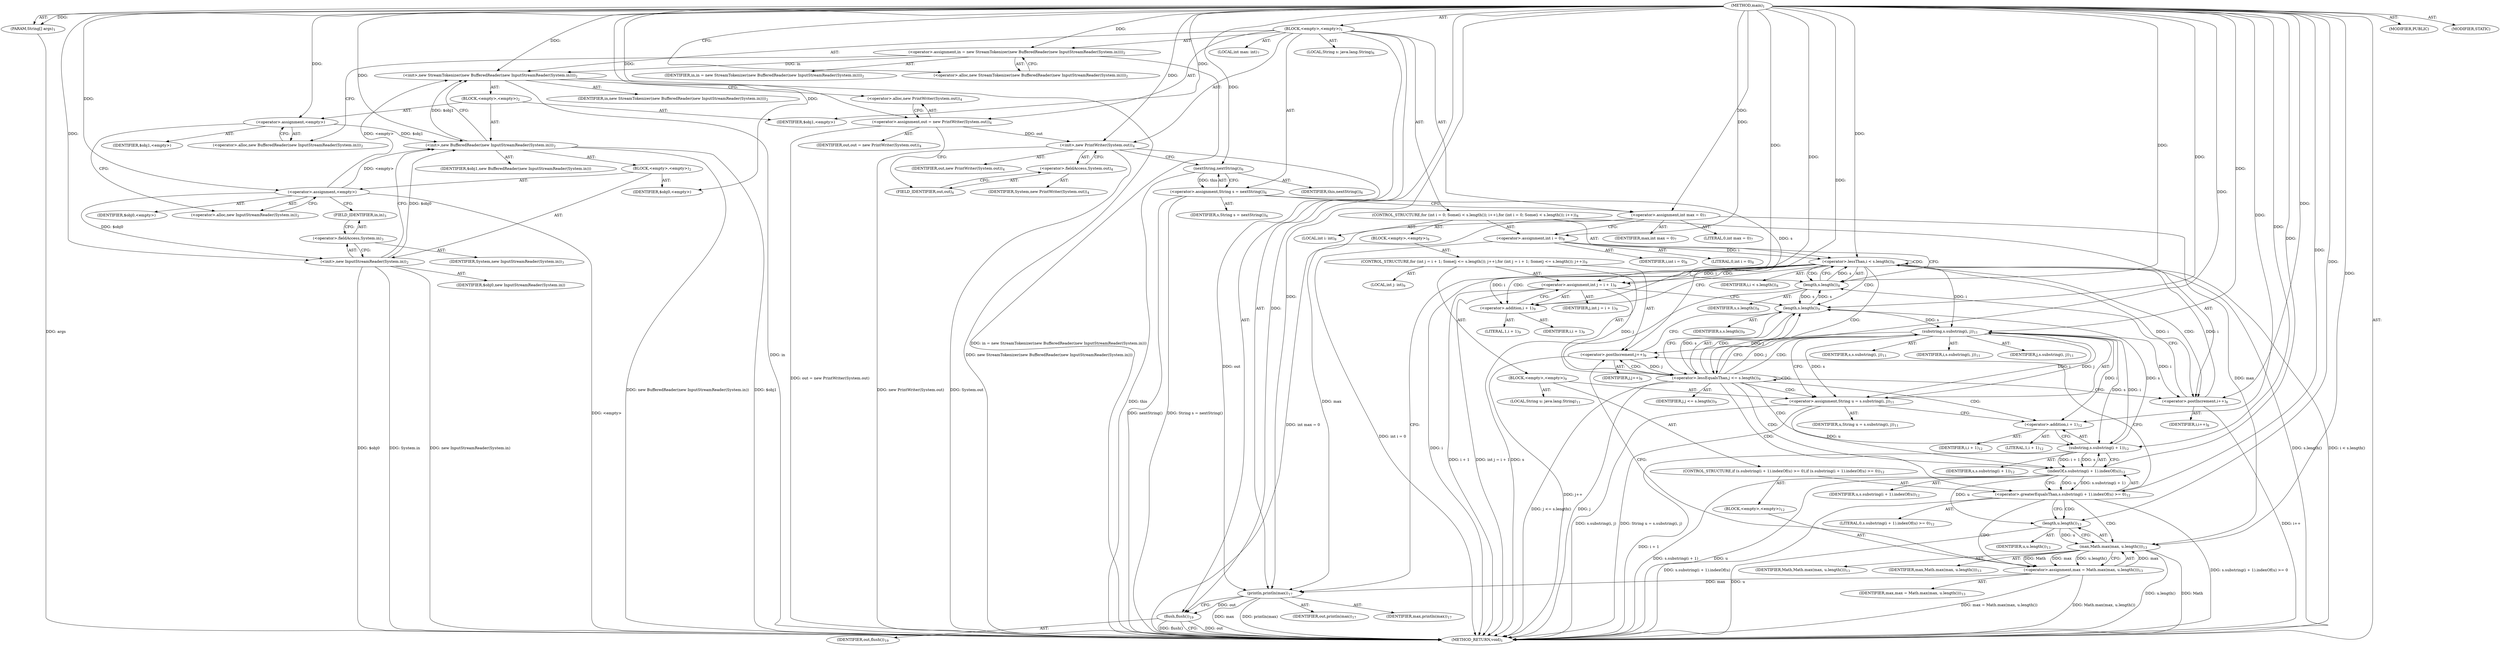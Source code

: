 digraph "main" {  
"17" [label = <(METHOD,main)<SUB>1</SUB>> ]
"18" [label = <(PARAM,String[] args)<SUB>1</SUB>> ]
"19" [label = <(BLOCK,&lt;empty&gt;,&lt;empty&gt;)<SUB>1</SUB>> ]
"20" [label = <(&lt;operator&gt;.assignment,in = new StreamTokenizer(new BufferedReader(new InputStreamReader(System.in))))<SUB>2</SUB>> ]
"21" [label = <(IDENTIFIER,in,in = new StreamTokenizer(new BufferedReader(new InputStreamReader(System.in))))<SUB>2</SUB>> ]
"22" [label = <(&lt;operator&gt;.alloc,new StreamTokenizer(new BufferedReader(new InputStreamReader(System.in))))<SUB>2</SUB>> ]
"23" [label = <(&lt;init&gt;,new StreamTokenizer(new BufferedReader(new InputStreamReader(System.in))))<SUB>2</SUB>> ]
"24" [label = <(IDENTIFIER,in,new StreamTokenizer(new BufferedReader(new InputStreamReader(System.in))))<SUB>2</SUB>> ]
"25" [label = <(BLOCK,&lt;empty&gt;,&lt;empty&gt;)<SUB>2</SUB>> ]
"26" [label = <(&lt;operator&gt;.assignment,&lt;empty&gt;)> ]
"27" [label = <(IDENTIFIER,$obj1,&lt;empty&gt;)> ]
"28" [label = <(&lt;operator&gt;.alloc,new BufferedReader(new InputStreamReader(System.in)))<SUB>2</SUB>> ]
"29" [label = <(&lt;init&gt;,new BufferedReader(new InputStreamReader(System.in)))<SUB>2</SUB>> ]
"30" [label = <(IDENTIFIER,$obj1,new BufferedReader(new InputStreamReader(System.in)))> ]
"31" [label = <(BLOCK,&lt;empty&gt;,&lt;empty&gt;)<SUB>2</SUB>> ]
"32" [label = <(&lt;operator&gt;.assignment,&lt;empty&gt;)> ]
"33" [label = <(IDENTIFIER,$obj0,&lt;empty&gt;)> ]
"34" [label = <(&lt;operator&gt;.alloc,new InputStreamReader(System.in))<SUB>2</SUB>> ]
"35" [label = <(&lt;init&gt;,new InputStreamReader(System.in))<SUB>2</SUB>> ]
"36" [label = <(IDENTIFIER,$obj0,new InputStreamReader(System.in))> ]
"37" [label = <(&lt;operator&gt;.fieldAccess,System.in)<SUB>3</SUB>> ]
"38" [label = <(IDENTIFIER,System,new InputStreamReader(System.in))<SUB>3</SUB>> ]
"39" [label = <(FIELD_IDENTIFIER,in,in)<SUB>3</SUB>> ]
"40" [label = <(IDENTIFIER,$obj0,&lt;empty&gt;)> ]
"41" [label = <(IDENTIFIER,$obj1,&lt;empty&gt;)> ]
"42" [label = <(&lt;operator&gt;.assignment,out = new PrintWriter(System.out))<SUB>4</SUB>> ]
"43" [label = <(IDENTIFIER,out,out = new PrintWriter(System.out))<SUB>4</SUB>> ]
"44" [label = <(&lt;operator&gt;.alloc,new PrintWriter(System.out))<SUB>4</SUB>> ]
"45" [label = <(&lt;init&gt;,new PrintWriter(System.out))<SUB>4</SUB>> ]
"46" [label = <(IDENTIFIER,out,new PrintWriter(System.out))<SUB>4</SUB>> ]
"47" [label = <(&lt;operator&gt;.fieldAccess,System.out)<SUB>4</SUB>> ]
"48" [label = <(IDENTIFIER,System,new PrintWriter(System.out))<SUB>4</SUB>> ]
"49" [label = <(FIELD_IDENTIFIER,out,out)<SUB>4</SUB>> ]
"50" [label = <(LOCAL,String s: java.lang.String)<SUB>6</SUB>> ]
"51" [label = <(&lt;operator&gt;.assignment,String s = nextString())<SUB>6</SUB>> ]
"52" [label = <(IDENTIFIER,s,String s = nextString())<SUB>6</SUB>> ]
"53" [label = <(nextString,nextString())<SUB>6</SUB>> ]
"54" [label = <(IDENTIFIER,this,nextString())<SUB>6</SUB>> ]
"55" [label = <(LOCAL,int max: int)<SUB>7</SUB>> ]
"56" [label = <(&lt;operator&gt;.assignment,int max = 0)<SUB>7</SUB>> ]
"57" [label = <(IDENTIFIER,max,int max = 0)<SUB>7</SUB>> ]
"58" [label = <(LITERAL,0,int max = 0)<SUB>7</SUB>> ]
"59" [label = <(CONTROL_STRUCTURE,for (int i = 0; Some(i &lt; s.length()); i++),for (int i = 0; Some(i &lt; s.length()); i++))<SUB>8</SUB>> ]
"60" [label = <(LOCAL,int i: int)<SUB>8</SUB>> ]
"61" [label = <(&lt;operator&gt;.assignment,int i = 0)<SUB>8</SUB>> ]
"62" [label = <(IDENTIFIER,i,int i = 0)<SUB>8</SUB>> ]
"63" [label = <(LITERAL,0,int i = 0)<SUB>8</SUB>> ]
"64" [label = <(&lt;operator&gt;.lessThan,i &lt; s.length())<SUB>8</SUB>> ]
"65" [label = <(IDENTIFIER,i,i &lt; s.length())<SUB>8</SUB>> ]
"66" [label = <(length,s.length())<SUB>8</SUB>> ]
"67" [label = <(IDENTIFIER,s,s.length())<SUB>8</SUB>> ]
"68" [label = <(&lt;operator&gt;.postIncrement,i++)<SUB>8</SUB>> ]
"69" [label = <(IDENTIFIER,i,i++)<SUB>8</SUB>> ]
"70" [label = <(BLOCK,&lt;empty&gt;,&lt;empty&gt;)<SUB>8</SUB>> ]
"71" [label = <(CONTROL_STRUCTURE,for (int j = i + 1; Some(j &lt;= s.length()); j++),for (int j = i + 1; Some(j &lt;= s.length()); j++))<SUB>9</SUB>> ]
"72" [label = <(LOCAL,int j: int)<SUB>9</SUB>> ]
"73" [label = <(&lt;operator&gt;.assignment,int j = i + 1)<SUB>9</SUB>> ]
"74" [label = <(IDENTIFIER,j,int j = i + 1)<SUB>9</SUB>> ]
"75" [label = <(&lt;operator&gt;.addition,i + 1)<SUB>9</SUB>> ]
"76" [label = <(IDENTIFIER,i,i + 1)<SUB>9</SUB>> ]
"77" [label = <(LITERAL,1,i + 1)<SUB>9</SUB>> ]
"78" [label = <(&lt;operator&gt;.lessEqualsThan,j &lt;= s.length())<SUB>9</SUB>> ]
"79" [label = <(IDENTIFIER,j,j &lt;= s.length())<SUB>9</SUB>> ]
"80" [label = <(length,s.length())<SUB>9</SUB>> ]
"81" [label = <(IDENTIFIER,s,s.length())<SUB>9</SUB>> ]
"82" [label = <(&lt;operator&gt;.postIncrement,j++)<SUB>9</SUB>> ]
"83" [label = <(IDENTIFIER,j,j++)<SUB>9</SUB>> ]
"84" [label = <(BLOCK,&lt;empty&gt;,&lt;empty&gt;)<SUB>9</SUB>> ]
"85" [label = <(LOCAL,String u: java.lang.String)<SUB>11</SUB>> ]
"86" [label = <(&lt;operator&gt;.assignment,String u = s.substring(i, j))<SUB>11</SUB>> ]
"87" [label = <(IDENTIFIER,u,String u = s.substring(i, j))<SUB>11</SUB>> ]
"88" [label = <(substring,s.substring(i, j))<SUB>11</SUB>> ]
"89" [label = <(IDENTIFIER,s,s.substring(i, j))<SUB>11</SUB>> ]
"90" [label = <(IDENTIFIER,i,s.substring(i, j))<SUB>11</SUB>> ]
"91" [label = <(IDENTIFIER,j,s.substring(i, j))<SUB>11</SUB>> ]
"92" [label = <(CONTROL_STRUCTURE,if (s.substring(i + 1).indexOf(u) &gt;= 0),if (s.substring(i + 1).indexOf(u) &gt;= 0))<SUB>12</SUB>> ]
"93" [label = <(&lt;operator&gt;.greaterEqualsThan,s.substring(i + 1).indexOf(u) &gt;= 0)<SUB>12</SUB>> ]
"94" [label = <(indexOf,s.substring(i + 1).indexOf(u))<SUB>12</SUB>> ]
"95" [label = <(substring,s.substring(i + 1))<SUB>12</SUB>> ]
"96" [label = <(IDENTIFIER,s,s.substring(i + 1))<SUB>12</SUB>> ]
"97" [label = <(&lt;operator&gt;.addition,i + 1)<SUB>12</SUB>> ]
"98" [label = <(IDENTIFIER,i,i + 1)<SUB>12</SUB>> ]
"99" [label = <(LITERAL,1,i + 1)<SUB>12</SUB>> ]
"100" [label = <(IDENTIFIER,u,s.substring(i + 1).indexOf(u))<SUB>12</SUB>> ]
"101" [label = <(LITERAL,0,s.substring(i + 1).indexOf(u) &gt;= 0)<SUB>12</SUB>> ]
"102" [label = <(BLOCK,&lt;empty&gt;,&lt;empty&gt;)<SUB>12</SUB>> ]
"103" [label = <(&lt;operator&gt;.assignment,max = Math.max(max, u.length()))<SUB>13</SUB>> ]
"104" [label = <(IDENTIFIER,max,max = Math.max(max, u.length()))<SUB>13</SUB>> ]
"105" [label = <(max,Math.max(max, u.length()))<SUB>13</SUB>> ]
"106" [label = <(IDENTIFIER,Math,Math.max(max, u.length()))<SUB>13</SUB>> ]
"107" [label = <(IDENTIFIER,max,Math.max(max, u.length()))<SUB>13</SUB>> ]
"108" [label = <(length,u.length())<SUB>13</SUB>> ]
"109" [label = <(IDENTIFIER,u,u.length())<SUB>13</SUB>> ]
"110" [label = <(println,println(max))<SUB>17</SUB>> ]
"111" [label = <(IDENTIFIER,out,println(max))<SUB>17</SUB>> ]
"112" [label = <(IDENTIFIER,max,println(max))<SUB>17</SUB>> ]
"113" [label = <(flush,flush())<SUB>19</SUB>> ]
"114" [label = <(IDENTIFIER,out,flush())<SUB>19</SUB>> ]
"115" [label = <(MODIFIER,PUBLIC)> ]
"116" [label = <(MODIFIER,STATIC)> ]
"117" [label = <(METHOD_RETURN,void)<SUB>1</SUB>> ]
  "17" -> "18"  [ label = "AST: "] 
  "17" -> "19"  [ label = "AST: "] 
  "17" -> "115"  [ label = "AST: "] 
  "17" -> "116"  [ label = "AST: "] 
  "17" -> "117"  [ label = "AST: "] 
  "19" -> "20"  [ label = "AST: "] 
  "19" -> "23"  [ label = "AST: "] 
  "19" -> "42"  [ label = "AST: "] 
  "19" -> "45"  [ label = "AST: "] 
  "19" -> "50"  [ label = "AST: "] 
  "19" -> "51"  [ label = "AST: "] 
  "19" -> "55"  [ label = "AST: "] 
  "19" -> "56"  [ label = "AST: "] 
  "19" -> "59"  [ label = "AST: "] 
  "19" -> "110"  [ label = "AST: "] 
  "19" -> "113"  [ label = "AST: "] 
  "20" -> "21"  [ label = "AST: "] 
  "20" -> "22"  [ label = "AST: "] 
  "23" -> "24"  [ label = "AST: "] 
  "23" -> "25"  [ label = "AST: "] 
  "25" -> "26"  [ label = "AST: "] 
  "25" -> "29"  [ label = "AST: "] 
  "25" -> "41"  [ label = "AST: "] 
  "26" -> "27"  [ label = "AST: "] 
  "26" -> "28"  [ label = "AST: "] 
  "29" -> "30"  [ label = "AST: "] 
  "29" -> "31"  [ label = "AST: "] 
  "31" -> "32"  [ label = "AST: "] 
  "31" -> "35"  [ label = "AST: "] 
  "31" -> "40"  [ label = "AST: "] 
  "32" -> "33"  [ label = "AST: "] 
  "32" -> "34"  [ label = "AST: "] 
  "35" -> "36"  [ label = "AST: "] 
  "35" -> "37"  [ label = "AST: "] 
  "37" -> "38"  [ label = "AST: "] 
  "37" -> "39"  [ label = "AST: "] 
  "42" -> "43"  [ label = "AST: "] 
  "42" -> "44"  [ label = "AST: "] 
  "45" -> "46"  [ label = "AST: "] 
  "45" -> "47"  [ label = "AST: "] 
  "47" -> "48"  [ label = "AST: "] 
  "47" -> "49"  [ label = "AST: "] 
  "51" -> "52"  [ label = "AST: "] 
  "51" -> "53"  [ label = "AST: "] 
  "53" -> "54"  [ label = "AST: "] 
  "56" -> "57"  [ label = "AST: "] 
  "56" -> "58"  [ label = "AST: "] 
  "59" -> "60"  [ label = "AST: "] 
  "59" -> "61"  [ label = "AST: "] 
  "59" -> "64"  [ label = "AST: "] 
  "59" -> "68"  [ label = "AST: "] 
  "59" -> "70"  [ label = "AST: "] 
  "61" -> "62"  [ label = "AST: "] 
  "61" -> "63"  [ label = "AST: "] 
  "64" -> "65"  [ label = "AST: "] 
  "64" -> "66"  [ label = "AST: "] 
  "66" -> "67"  [ label = "AST: "] 
  "68" -> "69"  [ label = "AST: "] 
  "70" -> "71"  [ label = "AST: "] 
  "71" -> "72"  [ label = "AST: "] 
  "71" -> "73"  [ label = "AST: "] 
  "71" -> "78"  [ label = "AST: "] 
  "71" -> "82"  [ label = "AST: "] 
  "71" -> "84"  [ label = "AST: "] 
  "73" -> "74"  [ label = "AST: "] 
  "73" -> "75"  [ label = "AST: "] 
  "75" -> "76"  [ label = "AST: "] 
  "75" -> "77"  [ label = "AST: "] 
  "78" -> "79"  [ label = "AST: "] 
  "78" -> "80"  [ label = "AST: "] 
  "80" -> "81"  [ label = "AST: "] 
  "82" -> "83"  [ label = "AST: "] 
  "84" -> "85"  [ label = "AST: "] 
  "84" -> "86"  [ label = "AST: "] 
  "84" -> "92"  [ label = "AST: "] 
  "86" -> "87"  [ label = "AST: "] 
  "86" -> "88"  [ label = "AST: "] 
  "88" -> "89"  [ label = "AST: "] 
  "88" -> "90"  [ label = "AST: "] 
  "88" -> "91"  [ label = "AST: "] 
  "92" -> "93"  [ label = "AST: "] 
  "92" -> "102"  [ label = "AST: "] 
  "93" -> "94"  [ label = "AST: "] 
  "93" -> "101"  [ label = "AST: "] 
  "94" -> "95"  [ label = "AST: "] 
  "94" -> "100"  [ label = "AST: "] 
  "95" -> "96"  [ label = "AST: "] 
  "95" -> "97"  [ label = "AST: "] 
  "97" -> "98"  [ label = "AST: "] 
  "97" -> "99"  [ label = "AST: "] 
  "102" -> "103"  [ label = "AST: "] 
  "103" -> "104"  [ label = "AST: "] 
  "103" -> "105"  [ label = "AST: "] 
  "105" -> "106"  [ label = "AST: "] 
  "105" -> "107"  [ label = "AST: "] 
  "105" -> "108"  [ label = "AST: "] 
  "108" -> "109"  [ label = "AST: "] 
  "110" -> "111"  [ label = "AST: "] 
  "110" -> "112"  [ label = "AST: "] 
  "113" -> "114"  [ label = "AST: "] 
  "20" -> "28"  [ label = "CFG: "] 
  "23" -> "44"  [ label = "CFG: "] 
  "42" -> "49"  [ label = "CFG: "] 
  "45" -> "53"  [ label = "CFG: "] 
  "51" -> "56"  [ label = "CFG: "] 
  "56" -> "61"  [ label = "CFG: "] 
  "110" -> "113"  [ label = "CFG: "] 
  "113" -> "117"  [ label = "CFG: "] 
  "22" -> "20"  [ label = "CFG: "] 
  "44" -> "42"  [ label = "CFG: "] 
  "47" -> "45"  [ label = "CFG: "] 
  "53" -> "51"  [ label = "CFG: "] 
  "61" -> "66"  [ label = "CFG: "] 
  "64" -> "75"  [ label = "CFG: "] 
  "64" -> "110"  [ label = "CFG: "] 
  "68" -> "66"  [ label = "CFG: "] 
  "26" -> "34"  [ label = "CFG: "] 
  "29" -> "23"  [ label = "CFG: "] 
  "49" -> "47"  [ label = "CFG: "] 
  "66" -> "64"  [ label = "CFG: "] 
  "28" -> "26"  [ label = "CFG: "] 
  "73" -> "80"  [ label = "CFG: "] 
  "78" -> "88"  [ label = "CFG: "] 
  "78" -> "68"  [ label = "CFG: "] 
  "82" -> "80"  [ label = "CFG: "] 
  "32" -> "39"  [ label = "CFG: "] 
  "35" -> "29"  [ label = "CFG: "] 
  "75" -> "73"  [ label = "CFG: "] 
  "80" -> "78"  [ label = "CFG: "] 
  "86" -> "97"  [ label = "CFG: "] 
  "34" -> "32"  [ label = "CFG: "] 
  "37" -> "35"  [ label = "CFG: "] 
  "88" -> "86"  [ label = "CFG: "] 
  "93" -> "108"  [ label = "CFG: "] 
  "93" -> "82"  [ label = "CFG: "] 
  "39" -> "37"  [ label = "CFG: "] 
  "94" -> "93"  [ label = "CFG: "] 
  "103" -> "82"  [ label = "CFG: "] 
  "95" -> "94"  [ label = "CFG: "] 
  "105" -> "103"  [ label = "CFG: "] 
  "97" -> "95"  [ label = "CFG: "] 
  "108" -> "105"  [ label = "CFG: "] 
  "17" -> "22"  [ label = "CFG: "] 
  "18" -> "117"  [ label = "DDG: args"] 
  "20" -> "117"  [ label = "DDG: in = new StreamTokenizer(new BufferedReader(new InputStreamReader(System.in)))"] 
  "23" -> "117"  [ label = "DDG: in"] 
  "29" -> "117"  [ label = "DDG: $obj1"] 
  "32" -> "117"  [ label = "DDG: &lt;empty&gt;"] 
  "35" -> "117"  [ label = "DDG: $obj0"] 
  "35" -> "117"  [ label = "DDG: System.in"] 
  "35" -> "117"  [ label = "DDG: new InputStreamReader(System.in)"] 
  "29" -> "117"  [ label = "DDG: new BufferedReader(new InputStreamReader(System.in))"] 
  "23" -> "117"  [ label = "DDG: new StreamTokenizer(new BufferedReader(new InputStreamReader(System.in)))"] 
  "42" -> "117"  [ label = "DDG: out = new PrintWriter(System.out)"] 
  "45" -> "117"  [ label = "DDG: System.out"] 
  "45" -> "117"  [ label = "DDG: new PrintWriter(System.out)"] 
  "51" -> "117"  [ label = "DDG: nextString()"] 
  "51" -> "117"  [ label = "DDG: String s = nextString()"] 
  "56" -> "117"  [ label = "DDG: int max = 0"] 
  "61" -> "117"  [ label = "DDG: int i = 0"] 
  "64" -> "117"  [ label = "DDG: i"] 
  "66" -> "117"  [ label = "DDG: s"] 
  "64" -> "117"  [ label = "DDG: s.length()"] 
  "64" -> "117"  [ label = "DDG: i &lt; s.length()"] 
  "110" -> "117"  [ label = "DDG: max"] 
  "110" -> "117"  [ label = "DDG: println(max)"] 
  "113" -> "117"  [ label = "DDG: out"] 
  "113" -> "117"  [ label = "DDG: flush()"] 
  "73" -> "117"  [ label = "DDG: i + 1"] 
  "73" -> "117"  [ label = "DDG: int j = i + 1"] 
  "78" -> "117"  [ label = "DDG: j"] 
  "78" -> "117"  [ label = "DDG: j &lt;= s.length()"] 
  "68" -> "117"  [ label = "DDG: i++"] 
  "86" -> "117"  [ label = "DDG: s.substring(i, j)"] 
  "86" -> "117"  [ label = "DDG: String u = s.substring(i, j)"] 
  "95" -> "117"  [ label = "DDG: i + 1"] 
  "94" -> "117"  [ label = "DDG: s.substring(i + 1)"] 
  "94" -> "117"  [ label = "DDG: u"] 
  "93" -> "117"  [ label = "DDG: s.substring(i + 1).indexOf(u)"] 
  "93" -> "117"  [ label = "DDG: s.substring(i + 1).indexOf(u) &gt;= 0"] 
  "108" -> "117"  [ label = "DDG: u"] 
  "105" -> "117"  [ label = "DDG: u.length()"] 
  "103" -> "117"  [ label = "DDG: Math.max(max, u.length())"] 
  "103" -> "117"  [ label = "DDG: max = Math.max(max, u.length())"] 
  "82" -> "117"  [ label = "DDG: j++"] 
  "105" -> "117"  [ label = "DDG: Math"] 
  "53" -> "117"  [ label = "DDG: this"] 
  "17" -> "18"  [ label = "DDG: "] 
  "17" -> "20"  [ label = "DDG: "] 
  "17" -> "42"  [ label = "DDG: "] 
  "53" -> "51"  [ label = "DDG: this"] 
  "17" -> "56"  [ label = "DDG: "] 
  "20" -> "23"  [ label = "DDG: in"] 
  "17" -> "23"  [ label = "DDG: "] 
  "32" -> "23"  [ label = "DDG: &lt;empty&gt;"] 
  "29" -> "23"  [ label = "DDG: $obj1"] 
  "42" -> "45"  [ label = "DDG: out"] 
  "17" -> "45"  [ label = "DDG: "] 
  "17" -> "61"  [ label = "DDG: "] 
  "45" -> "110"  [ label = "DDG: out"] 
  "17" -> "110"  [ label = "DDG: "] 
  "56" -> "110"  [ label = "DDG: max"] 
  "103" -> "110"  [ label = "DDG: max"] 
  "110" -> "113"  [ label = "DDG: out"] 
  "17" -> "113"  [ label = "DDG: "] 
  "17" -> "26"  [ label = "DDG: "] 
  "17" -> "41"  [ label = "DDG: "] 
  "17" -> "53"  [ label = "DDG: "] 
  "61" -> "64"  [ label = "DDG: i"] 
  "68" -> "64"  [ label = "DDG: i"] 
  "17" -> "64"  [ label = "DDG: "] 
  "66" -> "64"  [ label = "DDG: s"] 
  "17" -> "68"  [ label = "DDG: "] 
  "64" -> "68"  [ label = "DDG: i"] 
  "88" -> "68"  [ label = "DDG: i"] 
  "26" -> "29"  [ label = "DDG: $obj1"] 
  "17" -> "29"  [ label = "DDG: "] 
  "32" -> "29"  [ label = "DDG: &lt;empty&gt;"] 
  "35" -> "29"  [ label = "DDG: $obj0"] 
  "51" -> "66"  [ label = "DDG: s"] 
  "80" -> "66"  [ label = "DDG: s"] 
  "17" -> "66"  [ label = "DDG: "] 
  "64" -> "73"  [ label = "DDG: i"] 
  "17" -> "73"  [ label = "DDG: "] 
  "17" -> "32"  [ label = "DDG: "] 
  "17" -> "40"  [ label = "DDG: "] 
  "73" -> "78"  [ label = "DDG: j"] 
  "82" -> "78"  [ label = "DDG: j"] 
  "17" -> "78"  [ label = "DDG: "] 
  "80" -> "78"  [ label = "DDG: s"] 
  "88" -> "82"  [ label = "DDG: j"] 
  "17" -> "82"  [ label = "DDG: "] 
  "88" -> "86"  [ label = "DDG: s"] 
  "88" -> "86"  [ label = "DDG: i"] 
  "88" -> "86"  [ label = "DDG: j"] 
  "32" -> "35"  [ label = "DDG: $obj0"] 
  "17" -> "35"  [ label = "DDG: "] 
  "64" -> "75"  [ label = "DDG: i"] 
  "17" -> "75"  [ label = "DDG: "] 
  "66" -> "80"  [ label = "DDG: s"] 
  "95" -> "80"  [ label = "DDG: s"] 
  "17" -> "80"  [ label = "DDG: "] 
  "80" -> "88"  [ label = "DDG: s"] 
  "17" -> "88"  [ label = "DDG: "] 
  "64" -> "88"  [ label = "DDG: i"] 
  "78" -> "88"  [ label = "DDG: j"] 
  "94" -> "93"  [ label = "DDG: s.substring(i + 1)"] 
  "94" -> "93"  [ label = "DDG: u"] 
  "17" -> "93"  [ label = "DDG: "] 
  "105" -> "103"  [ label = "DDG: Math"] 
  "105" -> "103"  [ label = "DDG: max"] 
  "105" -> "103"  [ label = "DDG: u.length()"] 
  "95" -> "94"  [ label = "DDG: s"] 
  "95" -> "94"  [ label = "DDG: i + 1"] 
  "86" -> "94"  [ label = "DDG: u"] 
  "17" -> "94"  [ label = "DDG: "] 
  "88" -> "95"  [ label = "DDG: s"] 
  "17" -> "95"  [ label = "DDG: "] 
  "88" -> "95"  [ label = "DDG: i"] 
  "17" -> "105"  [ label = "DDG: "] 
  "56" -> "105"  [ label = "DDG: max"] 
  "103" -> "105"  [ label = "DDG: max"] 
  "108" -> "105"  [ label = "DDG: u"] 
  "88" -> "97"  [ label = "DDG: i"] 
  "17" -> "97"  [ label = "DDG: "] 
  "94" -> "108"  [ label = "DDG: u"] 
  "17" -> "108"  [ label = "DDG: "] 
  "64" -> "80"  [ label = "CDG: "] 
  "64" -> "68"  [ label = "CDG: "] 
  "64" -> "73"  [ label = "CDG: "] 
  "64" -> "64"  [ label = "CDG: "] 
  "64" -> "66"  [ label = "CDG: "] 
  "64" -> "75"  [ label = "CDG: "] 
  "64" -> "78"  [ label = "CDG: "] 
  "78" -> "80"  [ label = "CDG: "] 
  "78" -> "94"  [ label = "CDG: "] 
  "78" -> "88"  [ label = "CDG: "] 
  "78" -> "95"  [ label = "CDG: "] 
  "78" -> "97"  [ label = "CDG: "] 
  "78" -> "82"  [ label = "CDG: "] 
  "78" -> "93"  [ label = "CDG: "] 
  "78" -> "78"  [ label = "CDG: "] 
  "78" -> "86"  [ label = "CDG: "] 
  "93" -> "105"  [ label = "CDG: "] 
  "93" -> "103"  [ label = "CDG: "] 
  "93" -> "108"  [ label = "CDG: "] 
}
